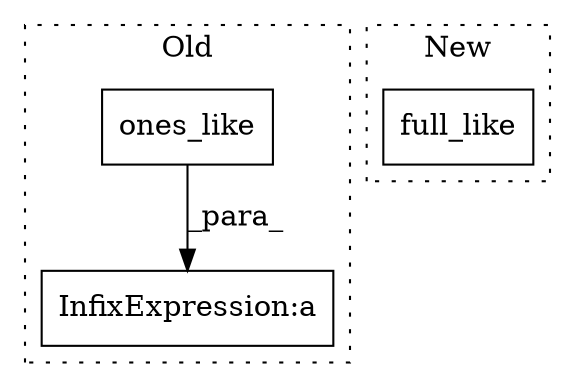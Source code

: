 digraph G {
subgraph cluster0 {
1 [label="ones_like" a="32" s="2546,2561" l="10,1" shape="box"];
3 [label="InfixExpression:a" a="27" s="2562" l="3" shape="box"];
label = "Old";
style="dotted";
}
subgraph cluster1 {
2 [label="full_like" a="32" s="2545,2562" l="10,1" shape="box"];
label = "New";
style="dotted";
}
1 -> 3 [label="_para_"];
}
